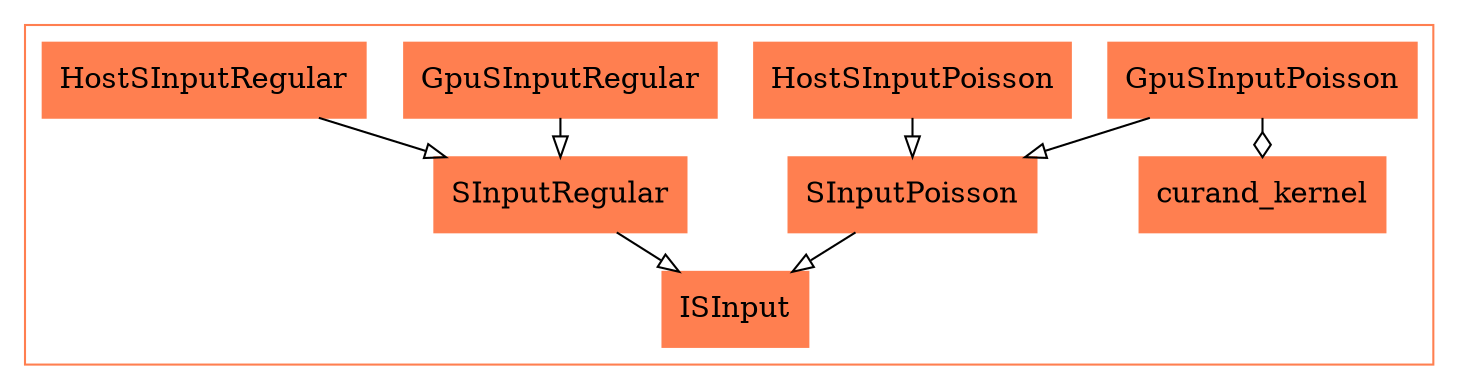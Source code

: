 digraph{

	subgraph clusterD {
		node [shape = record];

		color = coral
		GpuSInputPoisson[label = GpuSInputPoisson, style = filled, color = coral];
		GpuSInputRegular[label = GpuSInputRegular, style = filled, color = coral];
		HostSInputPoisson[label = HostSInputPoisson, style = filled, color = coral];
		HostSInputRegular[label = HostSInputRegular, style = filled, color = coral];
		ISInput[label = ISInput, style = filled, color = coral];
		SInputPoisson[label = SInputPoisson, style = filled, color = coral];
		SInputRegular[label = SInputRegular, style = filled, color = coral];
		curand_kernel[label = curand_kernel, style = filled, color = coral];


		//------LAYOUT FOR SUBGRAPH------


		rankdir = BT; // Rank Direction Top to Bottom
		nodesep = 0.98; // Node Separation
		ranksep = 0.98; // Rank Separation


		//INHERITANCE//


		GpuSInputPoisson -> SInputPoisson [arrowhead=empty];

		GpuSInputRegular -> SInputRegular [arrowhead=empty];

		HostSInputPoisson -> SInputPoisson [arrowhead=empty];

		HostSInputRegular -> SInputRegular [arrowhead=empty];

		SInputPoisson -> ISInput [arrowhead=empty];

		SInputRegular -> ISInput [arrowhead=empty];


		//COMPOSITION//


		GpuSInputPoisson -> curand_kernel [arrowhead=ediamond];
	}//end subgraph D
}//end digraph
